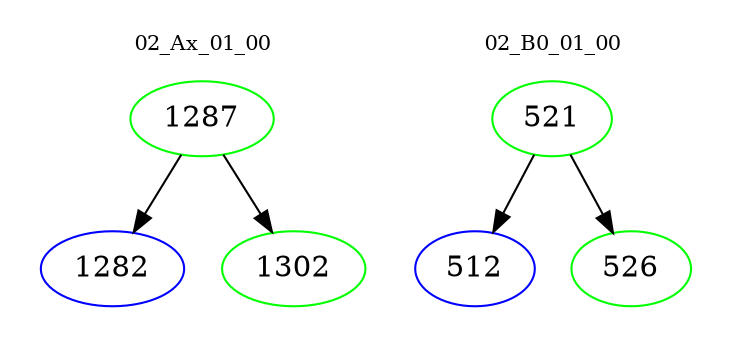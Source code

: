 digraph{
subgraph cluster_0 {
color = white
label = "02_Ax_01_00";
fontsize=10;
T0_1287 [label="1287", color="green"]
T0_1287 -> T0_1282 [color="black"]
T0_1282 [label="1282", color="blue"]
T0_1287 -> T0_1302 [color="black"]
T0_1302 [label="1302", color="green"]
}
subgraph cluster_1 {
color = white
label = "02_B0_01_00";
fontsize=10;
T1_521 [label="521", color="green"]
T1_521 -> T1_512 [color="black"]
T1_512 [label="512", color="blue"]
T1_521 -> T1_526 [color="black"]
T1_526 [label="526", color="green"]
}
}
